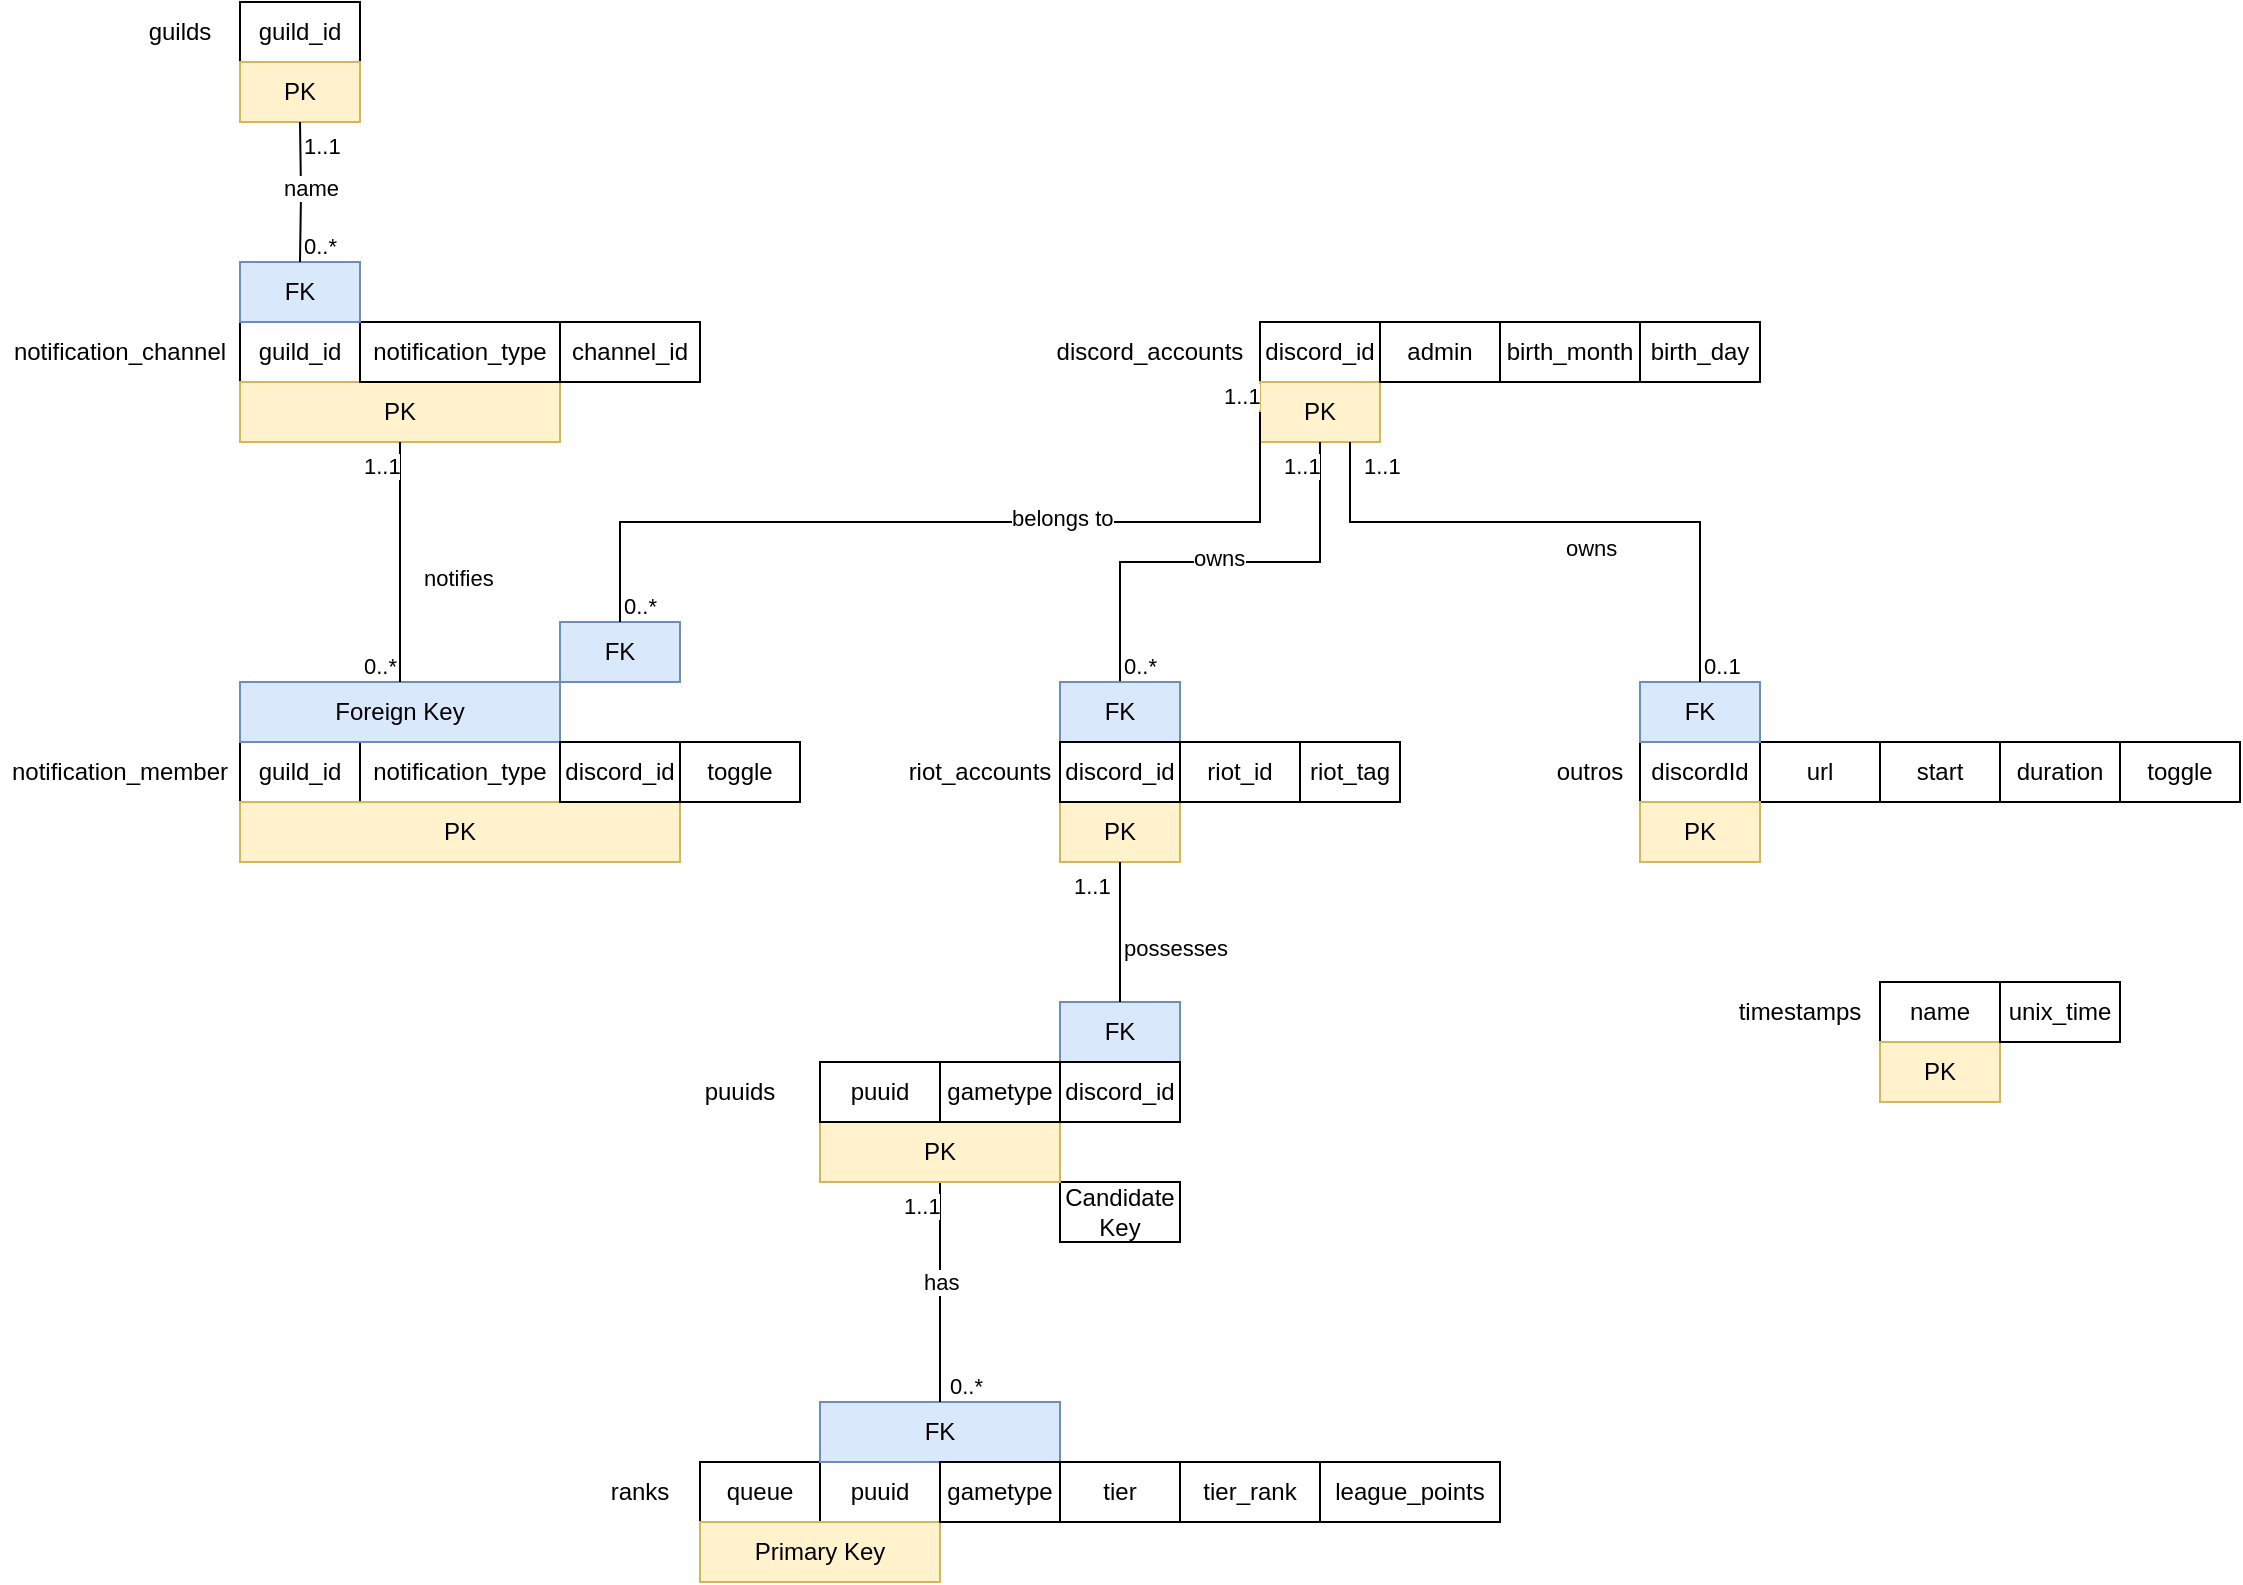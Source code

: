 <mxfile version="22.0.3" type="device">
  <diagram name="Page" id="z6iWdsMWru9Ucd2KQlUm">
    <mxGraphModel dx="2268" dy="828" grid="1" gridSize="10" guides="1" tooltips="1" connect="1" arrows="1" fold="1" page="1" pageScale="1" pageWidth="850" pageHeight="1100" math="0" shadow="0">
      <root>
        <mxCell id="0" />
        <mxCell id="1" parent="0" />
        <mxCell id="yEuS01cdQiujWkr5JIMt-1" value="discord_accounts" style="text;html=1;strokeColor=none;fillColor=none;align=center;verticalAlign=middle;whiteSpace=wrap;rounded=0;" parent="1" vertex="1">
          <mxGeometry x="260" y="430" width="110" height="30" as="geometry" />
        </mxCell>
        <mxCell id="yEuS01cdQiujWkr5JIMt-2" value="discordId" style="text;html=1;strokeColor=default;fillColor=none;align=center;verticalAlign=middle;whiteSpace=wrap;rounded=0;" parent="1" vertex="1">
          <mxGeometry x="560" y="640" width="60" height="30" as="geometry" />
        </mxCell>
        <mxCell id="yEuS01cdQiujWkr5JIMt-5" value="duration" style="text;html=1;strokeColor=default;fillColor=none;align=center;verticalAlign=middle;whiteSpace=wrap;rounded=0;" parent="1" vertex="1">
          <mxGeometry x="740" y="640" width="60" height="30" as="geometry" />
        </mxCell>
        <mxCell id="yEuS01cdQiujWkr5JIMt-6" value="start" style="text;html=1;strokeColor=default;fillColor=none;align=center;verticalAlign=middle;whiteSpace=wrap;rounded=0;" parent="1" vertex="1">
          <mxGeometry x="680" y="640" width="60" height="30" as="geometry" />
        </mxCell>
        <mxCell id="yEuS01cdQiujWkr5JIMt-7" value="url" style="text;html=1;strokeColor=default;fillColor=none;align=center;verticalAlign=middle;whiteSpace=wrap;rounded=0;" parent="1" vertex="1">
          <mxGeometry x="620" y="640" width="60" height="30" as="geometry" />
        </mxCell>
        <mxCell id="yEuS01cdQiujWkr5JIMt-8" value="&lt;div&gt;toggle&lt;/div&gt;" style="text;html=1;strokeColor=default;fillColor=none;align=center;verticalAlign=middle;whiteSpace=wrap;rounded=0;" parent="1" vertex="1">
          <mxGeometry x="800" y="640" width="60" height="30" as="geometry" />
        </mxCell>
        <mxCell id="yEuS01cdQiujWkr5JIMt-9" value="PK" style="text;html=1;strokeColor=#d6b656;fillColor=#fff2cc;align=center;verticalAlign=middle;whiteSpace=wrap;rounded=0;" parent="1" vertex="1">
          <mxGeometry x="560" y="670" width="60" height="30" as="geometry" />
        </mxCell>
        <mxCell id="yEuS01cdQiujWkr5JIMt-17" value="ranks" style="text;html=1;strokeColor=none;fillColor=none;align=center;verticalAlign=middle;whiteSpace=wrap;rounded=0;" parent="1" vertex="1">
          <mxGeometry x="30" y="1000" width="60" height="30" as="geometry" />
        </mxCell>
        <mxCell id="yEuS01cdQiujWkr5JIMt-18" value="puuid" style="text;html=1;strokeColor=default;fillColor=none;align=center;verticalAlign=middle;whiteSpace=wrap;rounded=0;" parent="1" vertex="1">
          <mxGeometry x="150" y="1000" width="60" height="30" as="geometry" />
        </mxCell>
        <mxCell id="yEuS01cdQiujWkr5JIMt-19" value="tier" style="text;html=1;strokeColor=default;fillColor=none;align=center;verticalAlign=middle;whiteSpace=wrap;rounded=0;" parent="1" vertex="1">
          <mxGeometry x="270" y="1000" width="60" height="30" as="geometry" />
        </mxCell>
        <mxCell id="yEuS01cdQiujWkr5JIMt-20" value="queue" style="text;html=1;strokeColor=default;fillColor=none;align=center;verticalAlign=middle;whiteSpace=wrap;rounded=0;" parent="1" vertex="1">
          <mxGeometry x="90" y="1000" width="60" height="30" as="geometry" />
        </mxCell>
        <mxCell id="yEuS01cdQiujWkr5JIMt-22" value="tier_rank" style="text;html=1;strokeColor=default;fillColor=none;align=center;verticalAlign=middle;whiteSpace=wrap;rounded=0;" parent="1" vertex="1">
          <mxGeometry x="330" y="1000" width="70" height="30" as="geometry" />
        </mxCell>
        <mxCell id="yEuS01cdQiujWkr5JIMt-23" value="Primary Key" style="text;html=1;strokeColor=#d6b656;fillColor=#fff2cc;align=center;verticalAlign=middle;whiteSpace=wrap;rounded=0;" parent="1" vertex="1">
          <mxGeometry x="90" y="1030" width="120" height="30" as="geometry" />
        </mxCell>
        <mxCell id="yEuS01cdQiujWkr5JIMt-31" value="league_points" style="text;html=1;strokeColor=default;fillColor=none;align=center;verticalAlign=middle;whiteSpace=wrap;rounded=0;" parent="1" vertex="1">
          <mxGeometry x="400" y="1000" width="90" height="30" as="geometry" />
        </mxCell>
        <mxCell id="yEuS01cdQiujWkr5JIMt-32" value="FK" style="text;html=1;strokeColor=#6c8ebf;fillColor=#dae8fc;align=center;verticalAlign=middle;whiteSpace=wrap;rounded=0;" parent="1" vertex="1">
          <mxGeometry x="150" y="970" width="120" height="30" as="geometry" />
        </mxCell>
        <mxCell id="yEuS01cdQiujWkr5JIMt-35" value="riot_id" style="text;html=1;strokeColor=default;fillColor=none;align=center;verticalAlign=middle;whiteSpace=wrap;rounded=0;" parent="1" vertex="1">
          <mxGeometry x="330" y="640" width="60" height="30" as="geometry" />
        </mxCell>
        <mxCell id="yEuS01cdQiujWkr5JIMt-37" value="discord_id" style="text;html=1;strokeColor=default;fillColor=none;align=center;verticalAlign=middle;whiteSpace=wrap;rounded=0;" parent="1" vertex="1">
          <mxGeometry x="370" y="430" width="60" height="30" as="geometry" />
        </mxCell>
        <mxCell id="yEuS01cdQiujWkr5JIMt-38" value="outros" style="text;html=1;strokeColor=none;fillColor=none;align=center;verticalAlign=middle;whiteSpace=wrap;rounded=0;" parent="1" vertex="1">
          <mxGeometry x="510" y="640" width="50" height="30" as="geometry" />
        </mxCell>
        <mxCell id="yEuS01cdQiujWkr5JIMt-39" value="PK" style="text;html=1;strokeColor=#d6b656;fillColor=#fff2cc;align=center;verticalAlign=middle;whiteSpace=wrap;rounded=0;" parent="1" vertex="1">
          <mxGeometry x="370" y="460" width="60" height="30" as="geometry" />
        </mxCell>
        <mxCell id="yEuS01cdQiujWkr5JIMt-40" value="FK" style="text;html=1;strokeColor=#6c8ebf;fillColor=#dae8fc;align=center;verticalAlign=middle;whiteSpace=wrap;rounded=0;" parent="1" vertex="1">
          <mxGeometry x="560" y="610" width="60" height="30" as="geometry" />
        </mxCell>
        <mxCell id="yEuS01cdQiujWkr5JIMt-41" value="owns" style="endArrow=none;endFill=0;html=1;edgeStyle=orthogonalEdgeStyle;align=left;verticalAlign=top;rounded=0;exitX=0.5;exitY=1;exitDx=0;exitDy=0;entryX=0.5;entryY=0;entryDx=0;entryDy=0;" parent="1" source="yEuS01cdQiujWkr5JIMt-39" target="xnvNQHVsTAZZ_-OnzUZo-6" edge="1">
          <mxGeometry x="0.139" y="-15" relative="1" as="geometry">
            <mxPoint x="340" y="570" as="sourcePoint" />
            <mxPoint x="310" y="610" as="targetPoint" />
            <mxPoint as="offset" />
          </mxGeometry>
        </mxCell>
        <mxCell id="yEuS01cdQiujWkr5JIMt-42" value="1..1" style="edgeLabel;resizable=0;html=1;align=left;verticalAlign=bottom;" parent="yEuS01cdQiujWkr5JIMt-41" connectable="0" vertex="1">
          <mxGeometry x="-1" relative="1" as="geometry">
            <mxPoint x="-20" y="20" as="offset" />
          </mxGeometry>
        </mxCell>
        <mxCell id="yEuS01cdQiujWkr5JIMt-43" value="has" style="endArrow=none;endFill=0;html=1;edgeStyle=orthogonalEdgeStyle;align=left;verticalAlign=top;rounded=0;entryX=0.5;entryY=0;entryDx=0;entryDy=0;exitX=0.5;exitY=1;exitDx=0;exitDy=0;" parent="1" source="qL5zQdkKpjcGRkti5oC4-3" target="yEuS01cdQiujWkr5JIMt-32" edge="1">
          <mxGeometry x="-0.333" y="-10" relative="1" as="geometry">
            <mxPoint x="425" y="910" as="sourcePoint" />
            <mxPoint x="725" y="645" as="targetPoint" />
            <mxPoint as="offset" />
          </mxGeometry>
        </mxCell>
        <mxCell id="yEuS01cdQiujWkr5JIMt-44" value="1..1" style="edgeLabel;resizable=0;html=1;align=left;verticalAlign=bottom;" parent="yEuS01cdQiujWkr5JIMt-43" connectable="0" vertex="1">
          <mxGeometry x="-1" relative="1" as="geometry">
            <mxPoint x="-20" y="20" as="offset" />
          </mxGeometry>
        </mxCell>
        <mxCell id="yEuS01cdQiujWkr5JIMt-45" value="owns" style="endArrow=none;endFill=0;html=1;edgeStyle=orthogonalEdgeStyle;align=left;verticalAlign=top;rounded=0;exitX=0.75;exitY=1;exitDx=0;exitDy=0;entryX=0.5;entryY=0;entryDx=0;entryDy=0;" parent="1" source="yEuS01cdQiujWkr5JIMt-39" target="yEuS01cdQiujWkr5JIMt-40" edge="1">
          <mxGeometry x="-0.009" relative="1" as="geometry">
            <mxPoint x="340" y="590" as="sourcePoint" />
            <mxPoint x="500" y="590" as="targetPoint" />
            <Array as="points">
              <mxPoint x="415" y="530" />
              <mxPoint x="590" y="530" />
            </Array>
            <mxPoint as="offset" />
          </mxGeometry>
        </mxCell>
        <mxCell id="yEuS01cdQiujWkr5JIMt-46" value="1..1" style="edgeLabel;resizable=0;html=1;align=left;verticalAlign=bottom;" parent="yEuS01cdQiujWkr5JIMt-45" connectable="0" vertex="1">
          <mxGeometry x="-1" relative="1" as="geometry">
            <mxPoint x="5" y="20" as="offset" />
          </mxGeometry>
        </mxCell>
        <mxCell id="yEuS01cdQiujWkr5JIMt-47" value="admin" style="text;html=1;strokeColor=default;fillColor=none;align=center;verticalAlign=middle;whiteSpace=wrap;rounded=0;" parent="1" vertex="1">
          <mxGeometry x="430" y="430" width="60" height="30" as="geometry" />
        </mxCell>
        <mxCell id="cUwZlc2v0SPjmF6HoBKG-1" value="guilds" style="text;html=1;strokeColor=none;fillColor=none;align=center;verticalAlign=middle;whiteSpace=wrap;rounded=0;" parent="1" vertex="1">
          <mxGeometry x="-200" y="270" width="60" height="30" as="geometry" />
        </mxCell>
        <mxCell id="cUwZlc2v0SPjmF6HoBKG-2" value="guild_id" style="text;html=1;strokeColor=default;fillColor=none;align=center;verticalAlign=middle;whiteSpace=wrap;rounded=0;" parent="1" vertex="1">
          <mxGeometry x="-140" y="270" width="60" height="30" as="geometry" />
        </mxCell>
        <mxCell id="cUwZlc2v0SPjmF6HoBKG-3" value="PK" style="text;html=1;strokeColor=#d6b656;fillColor=#fff2cc;align=center;verticalAlign=middle;whiteSpace=wrap;rounded=0;" parent="1" vertex="1">
          <mxGeometry x="-140" y="300" width="60" height="30" as="geometry" />
        </mxCell>
        <mxCell id="cUwZlc2v0SPjmF6HoBKG-4" value="notification_channel" style="text;html=1;strokeColor=none;fillColor=none;align=center;verticalAlign=middle;whiteSpace=wrap;rounded=0;" parent="1" vertex="1">
          <mxGeometry x="-260" y="430" width="120" height="30" as="geometry" />
        </mxCell>
        <mxCell id="cUwZlc2v0SPjmF6HoBKG-5" value="guild_id" style="text;html=1;strokeColor=default;fillColor=none;align=center;verticalAlign=middle;whiteSpace=wrap;rounded=0;" parent="1" vertex="1">
          <mxGeometry x="-140" y="430" width="60" height="30" as="geometry" />
        </mxCell>
        <mxCell id="cUwZlc2v0SPjmF6HoBKG-6" value="PK" style="text;html=1;strokeColor=#d6b656;fillColor=#fff2cc;align=center;verticalAlign=middle;whiteSpace=wrap;rounded=0;" parent="1" vertex="1">
          <mxGeometry x="-140" y="460" width="160" height="30" as="geometry" />
        </mxCell>
        <mxCell id="cUwZlc2v0SPjmF6HoBKG-7" value="notification_type" style="text;html=1;strokeColor=default;fillColor=none;align=center;verticalAlign=middle;whiteSpace=wrap;rounded=0;" parent="1" vertex="1">
          <mxGeometry x="-80" y="430" width="100" height="30" as="geometry" />
        </mxCell>
        <mxCell id="cUwZlc2v0SPjmF6HoBKG-8" value="FK" style="text;html=1;strokeColor=#6c8ebf;fillColor=#dae8fc;align=center;verticalAlign=middle;whiteSpace=wrap;rounded=0;" parent="1" vertex="1">
          <mxGeometry x="-140" y="400" width="60" height="30" as="geometry" />
        </mxCell>
        <mxCell id="cUwZlc2v0SPjmF6HoBKG-9" value="name" style="endArrow=none;endFill=0;html=1;edgeStyle=orthogonalEdgeStyle;align=left;verticalAlign=top;rounded=0;entryX=0.5;entryY=0;entryDx=0;entryDy=0;" parent="1" target="cUwZlc2v0SPjmF6HoBKG-8" edge="1">
          <mxGeometry x="-0.437" y="-10" relative="1" as="geometry">
            <mxPoint x="-110" y="330" as="sourcePoint" />
            <mxPoint x="-10" y="330" as="targetPoint" />
            <mxPoint as="offset" />
          </mxGeometry>
        </mxCell>
        <mxCell id="cUwZlc2v0SPjmF6HoBKG-10" value="1..1" style="edgeLabel;resizable=0;html=1;align=left;verticalAlign=bottom;" parent="cUwZlc2v0SPjmF6HoBKG-9" connectable="0" vertex="1">
          <mxGeometry x="-1" relative="1" as="geometry">
            <mxPoint y="20" as="offset" />
          </mxGeometry>
        </mxCell>
        <mxCell id="IFU8dTkJ_wJtPLW0d5BC-1" value="notification_member" style="text;html=1;strokeColor=none;fillColor=none;align=center;verticalAlign=middle;whiteSpace=wrap;rounded=0;" parent="1" vertex="1">
          <mxGeometry x="-260" y="640" width="120" height="30" as="geometry" />
        </mxCell>
        <mxCell id="IFU8dTkJ_wJtPLW0d5BC-3" value="channel_id" style="text;html=1;strokeColor=default;fillColor=none;align=center;verticalAlign=middle;whiteSpace=wrap;rounded=0;" parent="1" vertex="1">
          <mxGeometry x="20" y="430" width="70" height="30" as="geometry" />
        </mxCell>
        <mxCell id="IFU8dTkJ_wJtPLW0d5BC-5" value="toggle" style="text;html=1;strokeColor=default;fillColor=none;align=center;verticalAlign=middle;whiteSpace=wrap;rounded=0;" parent="1" vertex="1">
          <mxGeometry x="80" y="640" width="60" height="30" as="geometry" />
        </mxCell>
        <mxCell id="IFU8dTkJ_wJtPLW0d5BC-6" value="guild_id" style="text;html=1;strokeColor=default;fillColor=none;align=center;verticalAlign=middle;whiteSpace=wrap;rounded=0;" parent="1" vertex="1">
          <mxGeometry x="-140" y="640" width="60" height="30" as="geometry" />
        </mxCell>
        <mxCell id="IFU8dTkJ_wJtPLW0d5BC-7" value="notification_type" style="text;html=1;strokeColor=default;fillColor=none;align=center;verticalAlign=middle;whiteSpace=wrap;rounded=0;" parent="1" vertex="1">
          <mxGeometry x="-80" y="640" width="100" height="30" as="geometry" />
        </mxCell>
        <mxCell id="IFU8dTkJ_wJtPLW0d5BC-8" value="FK" style="text;html=1;strokeColor=#6c8ebf;fillColor=#dae8fc;align=center;verticalAlign=middle;whiteSpace=wrap;rounded=0;" parent="1" vertex="1">
          <mxGeometry x="20" y="580" width="60" height="30" as="geometry" />
        </mxCell>
        <mxCell id="IFU8dTkJ_wJtPLW0d5BC-9" value="Foreign Key" style="text;html=1;strokeColor=#6c8ebf;fillColor=#dae8fc;align=center;verticalAlign=middle;whiteSpace=wrap;rounded=0;" parent="1" vertex="1">
          <mxGeometry x="-140" y="610" width="160" height="30" as="geometry" />
        </mxCell>
        <mxCell id="IFU8dTkJ_wJtPLW0d5BC-10" value="PK" style="text;html=1;strokeColor=#d6b656;fillColor=#fff2cc;align=center;verticalAlign=middle;whiteSpace=wrap;rounded=0;" parent="1" vertex="1">
          <mxGeometry x="-140" y="670" width="220" height="30" as="geometry" />
        </mxCell>
        <mxCell id="IFU8dTkJ_wJtPLW0d5BC-13" value="notifies" style="endArrow=none;endFill=0;html=1;edgeStyle=orthogonalEdgeStyle;align=left;verticalAlign=top;rounded=0;entryX=0.5;entryY=0;entryDx=0;entryDy=0;exitX=0.5;exitY=1;exitDx=0;exitDy=0;" parent="1" source="cUwZlc2v0SPjmF6HoBKG-6" target="IFU8dTkJ_wJtPLW0d5BC-9" edge="1">
          <mxGeometry x="-0.083" y="10" relative="1" as="geometry">
            <mxPoint x="-30" y="530" as="sourcePoint" />
            <mxPoint x="320" y="530" as="targetPoint" />
            <mxPoint as="offset" />
          </mxGeometry>
        </mxCell>
        <mxCell id="IFU8dTkJ_wJtPLW0d5BC-14" value="1..1" style="edgeLabel;resizable=0;html=1;align=left;verticalAlign=bottom;" parent="IFU8dTkJ_wJtPLW0d5BC-13" connectable="0" vertex="1">
          <mxGeometry x="-1" relative="1" as="geometry">
            <mxPoint x="-20" y="20" as="offset" />
          </mxGeometry>
        </mxCell>
        <mxCell id="IFU8dTkJ_wJtPLW0d5BC-15" value="belongs to" style="endArrow=none;endFill=0;html=1;edgeStyle=orthogonalEdgeStyle;align=left;verticalAlign=top;rounded=0;exitX=0;exitY=0.5;exitDx=0;exitDy=0;entryX=0.5;entryY=0;entryDx=0;entryDy=0;" parent="1" source="yEuS01cdQiujWkr5JIMt-39" target="IFU8dTkJ_wJtPLW0d5BC-8" edge="1">
          <mxGeometry x="-0.147" y="-15" relative="1" as="geometry">
            <mxPoint x="150" y="590" as="sourcePoint" />
            <mxPoint x="310" y="590" as="targetPoint" />
            <mxPoint as="offset" />
            <Array as="points">
              <mxPoint x="370" y="530" />
              <mxPoint x="50" y="530" />
            </Array>
          </mxGeometry>
        </mxCell>
        <mxCell id="IFU8dTkJ_wJtPLW0d5BC-16" value="1..1" style="edgeLabel;resizable=0;html=1;align=left;verticalAlign=bottom;" parent="IFU8dTkJ_wJtPLW0d5BC-15" connectable="0" vertex="1">
          <mxGeometry x="-1" relative="1" as="geometry">
            <mxPoint x="-20" as="offset" />
          </mxGeometry>
        </mxCell>
        <mxCell id="IFU8dTkJ_wJtPLW0d5BC-17" value="0..*" style="edgeLabel;resizable=0;html=1;align=left;verticalAlign=bottom;" parent="1" connectable="0" vertex="1">
          <mxGeometry x="50" y="580" as="geometry" />
        </mxCell>
        <mxCell id="IFU8dTkJ_wJtPLW0d5BC-18" value="0..*" style="edgeLabel;resizable=0;html=1;align=left;verticalAlign=bottom;" parent="1" connectable="0" vertex="1">
          <mxGeometry x="-80" y="610" as="geometry" />
        </mxCell>
        <mxCell id="IFU8dTkJ_wJtPLW0d5BC-20" value="0..1" style="edgeLabel;resizable=0;html=1;align=left;verticalAlign=bottom;" parent="1" connectable="0" vertex="1">
          <mxGeometry x="590" y="610" as="geometry" />
        </mxCell>
        <mxCell id="IFU8dTkJ_wJtPLW0d5BC-21" value="0..*" style="edgeLabel;resizable=0;html=1;align=left;verticalAlign=bottom;" parent="1" connectable="0" vertex="1">
          <mxGeometry x="212.5" y="970" as="geometry" />
        </mxCell>
        <mxCell id="IFU8dTkJ_wJtPLW0d5BC-22" value="0..*" style="edgeLabel;resizable=0;html=1;align=left;verticalAlign=bottom;" parent="1" connectable="0" vertex="1">
          <mxGeometry x="-110" y="400" as="geometry" />
        </mxCell>
        <mxCell id="iIigaT8et2meBuaXNvI_-1" value="discord_id" style="text;html=1;strokeColor=default;fillColor=none;align=center;verticalAlign=middle;whiteSpace=wrap;rounded=0;" parent="1" vertex="1">
          <mxGeometry x="20" y="640" width="60" height="30" as="geometry" />
        </mxCell>
        <mxCell id="xnvNQHVsTAZZ_-OnzUZo-3" value="PK" style="text;html=1;strokeColor=#d6b656;fillColor=#fff2cc;align=center;verticalAlign=middle;whiteSpace=wrap;rounded=0;" parent="1" vertex="1">
          <mxGeometry x="270" y="670" width="60" height="30" as="geometry" />
        </mxCell>
        <mxCell id="xnvNQHVsTAZZ_-OnzUZo-4" value="riot_accounts" style="text;html=1;strokeColor=none;fillColor=none;align=center;verticalAlign=middle;whiteSpace=wrap;rounded=0;" parent="1" vertex="1">
          <mxGeometry x="190" y="640" width="80" height="30" as="geometry" />
        </mxCell>
        <mxCell id="xnvNQHVsTAZZ_-OnzUZo-6" value="FK" style="text;html=1;strokeColor=#6c8ebf;fillColor=#dae8fc;align=center;verticalAlign=middle;whiteSpace=wrap;rounded=0;" parent="1" vertex="1">
          <mxGeometry x="270" y="610" width="60" height="30" as="geometry" />
        </mxCell>
        <mxCell id="xnvNQHVsTAZZ_-OnzUZo-10" value="0..*" style="edgeLabel;resizable=0;html=1;align=left;verticalAlign=bottom;" parent="1" connectable="0" vertex="1">
          <mxGeometry x="300" y="610" as="geometry" />
        </mxCell>
        <mxCell id="5MEaZwO4ZG2JFWSFO3G8-1" value="discord_id" style="text;html=1;strokeColor=default;fillColor=none;align=center;verticalAlign=middle;whiteSpace=wrap;rounded=0;" parent="1" vertex="1">
          <mxGeometry x="270" y="640" width="60" height="30" as="geometry" />
        </mxCell>
        <mxCell id="5MEaZwO4ZG2JFWSFO3G8-3" value="Candidate Key" style="text;html=1;align=center;verticalAlign=middle;whiteSpace=wrap;rounded=0;fillColor=default;strokeColor=default;" parent="1" vertex="1">
          <mxGeometry x="270" y="860" width="60" height="30" as="geometry" />
        </mxCell>
        <mxCell id="5MEaZwO4ZG2JFWSFO3G8-5" value="gametype" style="text;html=1;strokeColor=default;fillColor=none;align=center;verticalAlign=middle;whiteSpace=wrap;rounded=0;" parent="1" vertex="1">
          <mxGeometry x="210" y="1000" width="60" height="30" as="geometry" />
        </mxCell>
        <mxCell id="p1s2ygTlfaNwDJSVveeb-1" value="timestamps" style="text;html=1;strokeColor=none;fillColor=none;align=center;verticalAlign=middle;whiteSpace=wrap;rounded=0;" parent="1" vertex="1">
          <mxGeometry x="600" y="760" width="80" height="30" as="geometry" />
        </mxCell>
        <mxCell id="p1s2ygTlfaNwDJSVveeb-2" value="name" style="text;html=1;strokeColor=default;fillColor=none;align=center;verticalAlign=middle;whiteSpace=wrap;rounded=0;" parent="1" vertex="1">
          <mxGeometry x="680" y="760" width="60" height="30" as="geometry" />
        </mxCell>
        <mxCell id="p1s2ygTlfaNwDJSVveeb-3" value="PK" style="text;html=1;strokeColor=#d6b656;fillColor=#fff2cc;align=center;verticalAlign=middle;whiteSpace=wrap;rounded=0;" parent="1" vertex="1">
          <mxGeometry x="680" y="790" width="60" height="30" as="geometry" />
        </mxCell>
        <mxCell id="p1s2ygTlfaNwDJSVveeb-6" value="unix_time" style="text;html=1;strokeColor=default;fillColor=none;align=center;verticalAlign=middle;whiteSpace=wrap;rounded=0;" parent="1" vertex="1">
          <mxGeometry x="740" y="760" width="60" height="30" as="geometry" />
        </mxCell>
        <mxCell id="p1s2ygTlfaNwDJSVveeb-8" value="birth_month" style="text;html=1;strokeColor=default;fillColor=none;align=center;verticalAlign=middle;whiteSpace=wrap;rounded=0;" parent="1" vertex="1">
          <mxGeometry x="490" y="430" width="70" height="30" as="geometry" />
        </mxCell>
        <mxCell id="p1s2ygTlfaNwDJSVveeb-9" value="birth_day" style="text;html=1;strokeColor=default;fillColor=none;align=center;verticalAlign=middle;whiteSpace=wrap;rounded=0;" parent="1" vertex="1">
          <mxGeometry x="560" y="430" width="60" height="30" as="geometry" />
        </mxCell>
        <mxCell id="tPqPA55Yj1uC4LS8ASsd-1" value="riot_tag" style="text;html=1;strokeColor=default;fillColor=none;align=center;verticalAlign=middle;whiteSpace=wrap;rounded=0;" parent="1" vertex="1">
          <mxGeometry x="390" y="640" width="50" height="30" as="geometry" />
        </mxCell>
        <mxCell id="qL5zQdkKpjcGRkti5oC4-3" value="PK" style="text;html=1;strokeColor=#d6b656;fillColor=#fff2cc;align=center;verticalAlign=middle;whiteSpace=wrap;rounded=0;" vertex="1" parent="1">
          <mxGeometry x="150" y="830" width="120" height="30" as="geometry" />
        </mxCell>
        <mxCell id="qL5zQdkKpjcGRkti5oC4-4" value="puuids" style="text;html=1;strokeColor=none;fillColor=none;align=center;verticalAlign=middle;whiteSpace=wrap;rounded=0;" vertex="1" parent="1">
          <mxGeometry x="70" y="800" width="80" height="30" as="geometry" />
        </mxCell>
        <mxCell id="qL5zQdkKpjcGRkti5oC4-5" value="FK" style="text;html=1;strokeColor=#6c8ebf;fillColor=#dae8fc;align=center;verticalAlign=middle;whiteSpace=wrap;rounded=0;" vertex="1" parent="1">
          <mxGeometry x="270" y="770" width="60" height="30" as="geometry" />
        </mxCell>
        <mxCell id="qL5zQdkKpjcGRkti5oC4-6" value="discord_id" style="text;html=1;strokeColor=default;fillColor=none;align=center;verticalAlign=middle;whiteSpace=wrap;rounded=0;" vertex="1" parent="1">
          <mxGeometry x="270" y="800" width="60" height="30" as="geometry" />
        </mxCell>
        <mxCell id="qL5zQdkKpjcGRkti5oC4-10" value="gametype" style="text;html=1;strokeColor=default;fillColor=none;align=center;verticalAlign=middle;whiteSpace=wrap;rounded=0;" vertex="1" parent="1">
          <mxGeometry x="210" y="800" width="60" height="30" as="geometry" />
        </mxCell>
        <mxCell id="qL5zQdkKpjcGRkti5oC4-11" value="puuid" style="text;html=1;strokeColor=default;fillColor=none;align=center;verticalAlign=middle;whiteSpace=wrap;rounded=0;" vertex="1" parent="1">
          <mxGeometry x="150" y="800" width="60" height="30" as="geometry" />
        </mxCell>
        <mxCell id="qL5zQdkKpjcGRkti5oC4-12" value="possesses" style="endArrow=none;endFill=0;html=1;edgeStyle=orthogonalEdgeStyle;align=left;verticalAlign=top;rounded=0;exitX=0.5;exitY=1;exitDx=0;exitDy=0;entryX=0.5;entryY=0;entryDx=0;entryDy=0;" edge="1" parent="1" source="xnvNQHVsTAZZ_-OnzUZo-3" target="qL5zQdkKpjcGRkti5oC4-5">
          <mxGeometry x="-0.143" relative="1" as="geometry">
            <mxPoint x="390" y="830" as="sourcePoint" />
            <mxPoint x="550" y="830" as="targetPoint" />
            <mxPoint as="offset" />
          </mxGeometry>
        </mxCell>
        <mxCell id="qL5zQdkKpjcGRkti5oC4-13" value="1..1" style="edgeLabel;resizable=0;html=1;align=left;verticalAlign=bottom;" connectable="0" vertex="1" parent="qL5zQdkKpjcGRkti5oC4-12">
          <mxGeometry x="-1" relative="1" as="geometry">
            <mxPoint x="-25" y="20" as="offset" />
          </mxGeometry>
        </mxCell>
      </root>
    </mxGraphModel>
  </diagram>
</mxfile>
